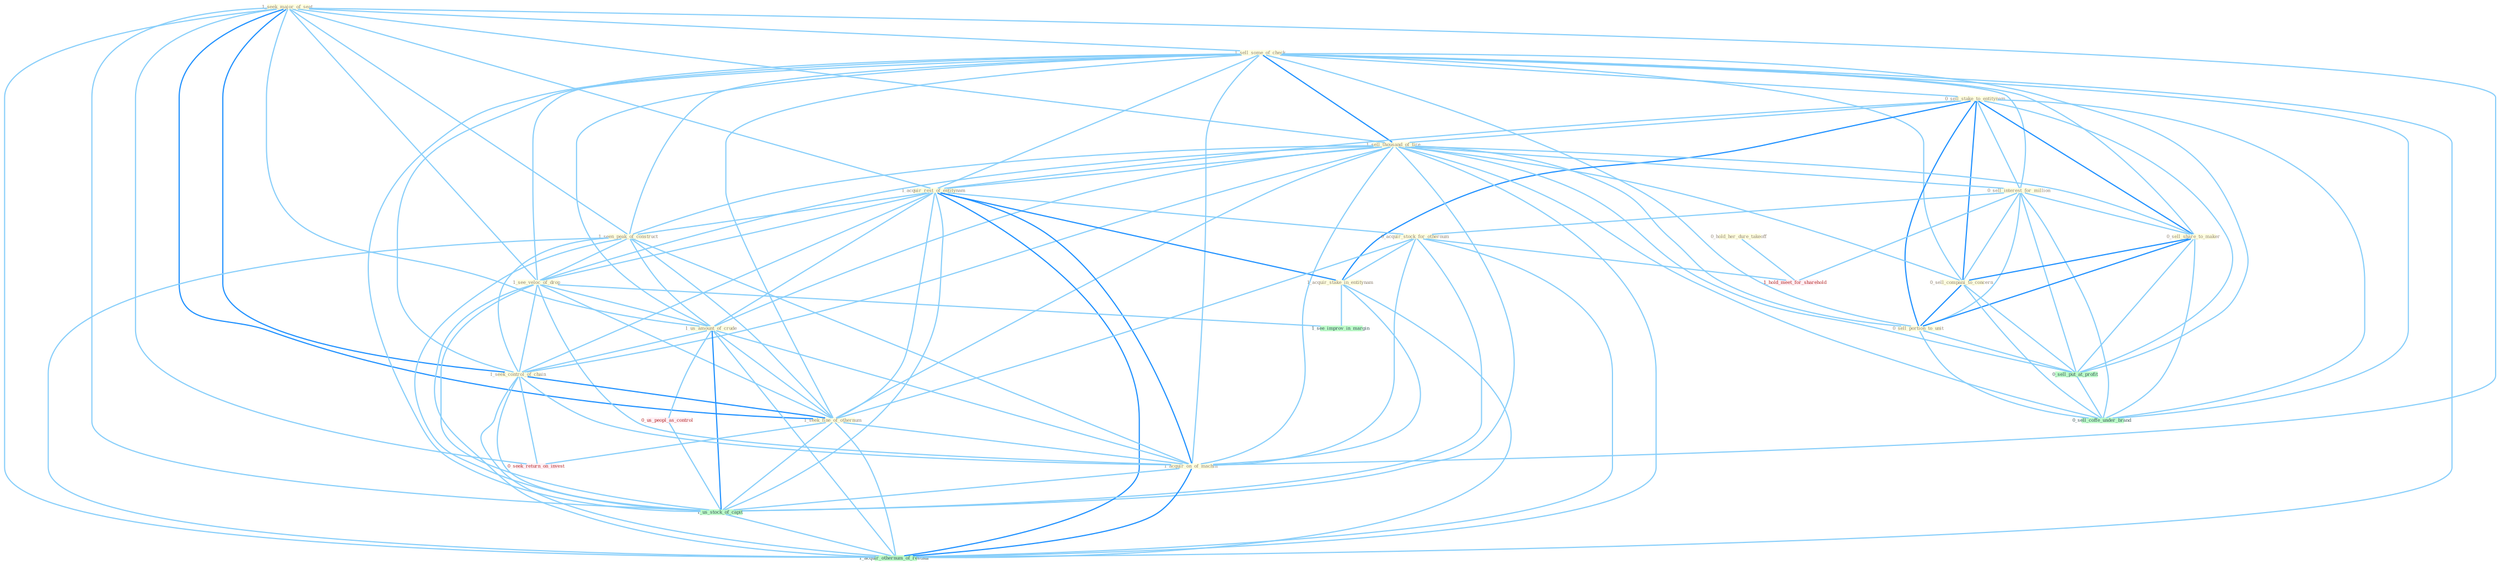 Graph G{ 
    node
    [shape=polygon,style=filled,width=.5,height=.06,color="#BDFCC9",fixedsize=true,fontsize=4,
    fontcolor="#2f4f4f"];
    {node
    [color="#ffffe0", fontcolor="#8b7d6b"] "1_seek_major_of_seat " "1_sell_some_of_check " "0_sell_stake_to_entitynam " "0_hold_her_dure_takeoff " "1_sell_thousand_of_tire " "1_acquir_rest_of_entitynam " "0_sell_interest_for_million " "1_seen_peak_of_construct " "1_see_veloc_of_drop " "1_us_amount_of_crude " "0_sell_share_to_maker " "0_acquir_stock_for_othernum " "1_acquir_stake_in_entitynam " "0_sell_compani_to_concern " "0_sell_portion_to_unit " "1_seek_control_of_chain " "1_seek_fine_of_othernum " "1_acquir_on_of_machin "}
{node [color="#fff0f5", fontcolor="#b22222"] "0_us_peopl_as_control " "0_seek_return_on_invest " "1_hold_meet_for_sharehold "}
edge [color="#B0E2FF"];

	"1_seek_major_of_seat " -- "1_sell_some_of_check " [w="1", color="#87cefa" ];
	"1_seek_major_of_seat " -- "1_sell_thousand_of_tire " [w="1", color="#87cefa" ];
	"1_seek_major_of_seat " -- "1_acquir_rest_of_entitynam " [w="1", color="#87cefa" ];
	"1_seek_major_of_seat " -- "1_seen_peak_of_construct " [w="1", color="#87cefa" ];
	"1_seek_major_of_seat " -- "1_see_veloc_of_drop " [w="1", color="#87cefa" ];
	"1_seek_major_of_seat " -- "1_us_amount_of_crude " [w="1", color="#87cefa" ];
	"1_seek_major_of_seat " -- "1_seek_control_of_chain " [w="2", color="#1e90ff" , len=0.8];
	"1_seek_major_of_seat " -- "1_seek_fine_of_othernum " [w="2", color="#1e90ff" , len=0.8];
	"1_seek_major_of_seat " -- "1_acquir_on_of_machin " [w="1", color="#87cefa" ];
	"1_seek_major_of_seat " -- "0_seek_return_on_invest " [w="1", color="#87cefa" ];
	"1_seek_major_of_seat " -- "1_us_stock_of_capit " [w="1", color="#87cefa" ];
	"1_seek_major_of_seat " -- "1_acquir_othernum_of_restaur " [w="1", color="#87cefa" ];
	"1_sell_some_of_check " -- "0_sell_stake_to_entitynam " [w="1", color="#87cefa" ];
	"1_sell_some_of_check " -- "1_sell_thousand_of_tire " [w="2", color="#1e90ff" , len=0.8];
	"1_sell_some_of_check " -- "1_acquir_rest_of_entitynam " [w="1", color="#87cefa" ];
	"1_sell_some_of_check " -- "0_sell_interest_for_million " [w="1", color="#87cefa" ];
	"1_sell_some_of_check " -- "1_seen_peak_of_construct " [w="1", color="#87cefa" ];
	"1_sell_some_of_check " -- "1_see_veloc_of_drop " [w="1", color="#87cefa" ];
	"1_sell_some_of_check " -- "1_us_amount_of_crude " [w="1", color="#87cefa" ];
	"1_sell_some_of_check " -- "0_sell_share_to_maker " [w="1", color="#87cefa" ];
	"1_sell_some_of_check " -- "0_sell_compani_to_concern " [w="1", color="#87cefa" ];
	"1_sell_some_of_check " -- "0_sell_portion_to_unit " [w="1", color="#87cefa" ];
	"1_sell_some_of_check " -- "1_seek_control_of_chain " [w="1", color="#87cefa" ];
	"1_sell_some_of_check " -- "1_seek_fine_of_othernum " [w="1", color="#87cefa" ];
	"1_sell_some_of_check " -- "1_acquir_on_of_machin " [w="1", color="#87cefa" ];
	"1_sell_some_of_check " -- "0_sell_put_at_profit " [w="1", color="#87cefa" ];
	"1_sell_some_of_check " -- "1_us_stock_of_capit " [w="1", color="#87cefa" ];
	"1_sell_some_of_check " -- "0_sell_coffe_under_brand " [w="1", color="#87cefa" ];
	"1_sell_some_of_check " -- "1_acquir_othernum_of_restaur " [w="1", color="#87cefa" ];
	"0_sell_stake_to_entitynam " -- "1_sell_thousand_of_tire " [w="1", color="#87cefa" ];
	"0_sell_stake_to_entitynam " -- "1_acquir_rest_of_entitynam " [w="1", color="#87cefa" ];
	"0_sell_stake_to_entitynam " -- "0_sell_interest_for_million " [w="1", color="#87cefa" ];
	"0_sell_stake_to_entitynam " -- "0_sell_share_to_maker " [w="2", color="#1e90ff" , len=0.8];
	"0_sell_stake_to_entitynam " -- "1_acquir_stake_in_entitynam " [w="2", color="#1e90ff" , len=0.8];
	"0_sell_stake_to_entitynam " -- "0_sell_compani_to_concern " [w="2", color="#1e90ff" , len=0.8];
	"0_sell_stake_to_entitynam " -- "0_sell_portion_to_unit " [w="2", color="#1e90ff" , len=0.8];
	"0_sell_stake_to_entitynam " -- "0_sell_put_at_profit " [w="1", color="#87cefa" ];
	"0_sell_stake_to_entitynam " -- "0_sell_coffe_under_brand " [w="1", color="#87cefa" ];
	"0_hold_her_dure_takeoff " -- "1_hold_meet_for_sharehold " [w="1", color="#87cefa" ];
	"1_sell_thousand_of_tire " -- "1_acquir_rest_of_entitynam " [w="1", color="#87cefa" ];
	"1_sell_thousand_of_tire " -- "0_sell_interest_for_million " [w="1", color="#87cefa" ];
	"1_sell_thousand_of_tire " -- "1_seen_peak_of_construct " [w="1", color="#87cefa" ];
	"1_sell_thousand_of_tire " -- "1_see_veloc_of_drop " [w="1", color="#87cefa" ];
	"1_sell_thousand_of_tire " -- "1_us_amount_of_crude " [w="1", color="#87cefa" ];
	"1_sell_thousand_of_tire " -- "0_sell_share_to_maker " [w="1", color="#87cefa" ];
	"1_sell_thousand_of_tire " -- "0_sell_compani_to_concern " [w="1", color="#87cefa" ];
	"1_sell_thousand_of_tire " -- "0_sell_portion_to_unit " [w="1", color="#87cefa" ];
	"1_sell_thousand_of_tire " -- "1_seek_control_of_chain " [w="1", color="#87cefa" ];
	"1_sell_thousand_of_tire " -- "1_seek_fine_of_othernum " [w="1", color="#87cefa" ];
	"1_sell_thousand_of_tire " -- "1_acquir_on_of_machin " [w="1", color="#87cefa" ];
	"1_sell_thousand_of_tire " -- "0_sell_put_at_profit " [w="1", color="#87cefa" ];
	"1_sell_thousand_of_tire " -- "1_us_stock_of_capit " [w="1", color="#87cefa" ];
	"1_sell_thousand_of_tire " -- "0_sell_coffe_under_brand " [w="1", color="#87cefa" ];
	"1_sell_thousand_of_tire " -- "1_acquir_othernum_of_restaur " [w="1", color="#87cefa" ];
	"1_acquir_rest_of_entitynam " -- "1_seen_peak_of_construct " [w="1", color="#87cefa" ];
	"1_acquir_rest_of_entitynam " -- "1_see_veloc_of_drop " [w="1", color="#87cefa" ];
	"1_acquir_rest_of_entitynam " -- "1_us_amount_of_crude " [w="1", color="#87cefa" ];
	"1_acquir_rest_of_entitynam " -- "0_acquir_stock_for_othernum " [w="1", color="#87cefa" ];
	"1_acquir_rest_of_entitynam " -- "1_acquir_stake_in_entitynam " [w="2", color="#1e90ff" , len=0.8];
	"1_acquir_rest_of_entitynam " -- "1_seek_control_of_chain " [w="1", color="#87cefa" ];
	"1_acquir_rest_of_entitynam " -- "1_seek_fine_of_othernum " [w="1", color="#87cefa" ];
	"1_acquir_rest_of_entitynam " -- "1_acquir_on_of_machin " [w="2", color="#1e90ff" , len=0.8];
	"1_acquir_rest_of_entitynam " -- "1_us_stock_of_capit " [w="1", color="#87cefa" ];
	"1_acquir_rest_of_entitynam " -- "1_acquir_othernum_of_restaur " [w="2", color="#1e90ff" , len=0.8];
	"0_sell_interest_for_million " -- "0_sell_share_to_maker " [w="1", color="#87cefa" ];
	"0_sell_interest_for_million " -- "0_acquir_stock_for_othernum " [w="1", color="#87cefa" ];
	"0_sell_interest_for_million " -- "0_sell_compani_to_concern " [w="1", color="#87cefa" ];
	"0_sell_interest_for_million " -- "0_sell_portion_to_unit " [w="1", color="#87cefa" ];
	"0_sell_interest_for_million " -- "0_sell_put_at_profit " [w="1", color="#87cefa" ];
	"0_sell_interest_for_million " -- "0_sell_coffe_under_brand " [w="1", color="#87cefa" ];
	"0_sell_interest_for_million " -- "1_hold_meet_for_sharehold " [w="1", color="#87cefa" ];
	"1_seen_peak_of_construct " -- "1_see_veloc_of_drop " [w="1", color="#87cefa" ];
	"1_seen_peak_of_construct " -- "1_us_amount_of_crude " [w="1", color="#87cefa" ];
	"1_seen_peak_of_construct " -- "1_seek_control_of_chain " [w="1", color="#87cefa" ];
	"1_seen_peak_of_construct " -- "1_seek_fine_of_othernum " [w="1", color="#87cefa" ];
	"1_seen_peak_of_construct " -- "1_acquir_on_of_machin " [w="1", color="#87cefa" ];
	"1_seen_peak_of_construct " -- "1_us_stock_of_capit " [w="1", color="#87cefa" ];
	"1_seen_peak_of_construct " -- "1_acquir_othernum_of_restaur " [w="1", color="#87cefa" ];
	"1_see_veloc_of_drop " -- "1_us_amount_of_crude " [w="1", color="#87cefa" ];
	"1_see_veloc_of_drop " -- "1_seek_control_of_chain " [w="1", color="#87cefa" ];
	"1_see_veloc_of_drop " -- "1_seek_fine_of_othernum " [w="1", color="#87cefa" ];
	"1_see_veloc_of_drop " -- "1_acquir_on_of_machin " [w="1", color="#87cefa" ];
	"1_see_veloc_of_drop " -- "1_us_stock_of_capit " [w="1", color="#87cefa" ];
	"1_see_veloc_of_drop " -- "1_see_improv_in_margin " [w="1", color="#87cefa" ];
	"1_see_veloc_of_drop " -- "1_acquir_othernum_of_restaur " [w="1", color="#87cefa" ];
	"1_us_amount_of_crude " -- "1_seek_control_of_chain " [w="1", color="#87cefa" ];
	"1_us_amount_of_crude " -- "1_seek_fine_of_othernum " [w="1", color="#87cefa" ];
	"1_us_amount_of_crude " -- "1_acquir_on_of_machin " [w="1", color="#87cefa" ];
	"1_us_amount_of_crude " -- "0_us_peopl_as_control " [w="1", color="#87cefa" ];
	"1_us_amount_of_crude " -- "1_us_stock_of_capit " [w="2", color="#1e90ff" , len=0.8];
	"1_us_amount_of_crude " -- "1_acquir_othernum_of_restaur " [w="1", color="#87cefa" ];
	"0_sell_share_to_maker " -- "0_sell_compani_to_concern " [w="2", color="#1e90ff" , len=0.8];
	"0_sell_share_to_maker " -- "0_sell_portion_to_unit " [w="2", color="#1e90ff" , len=0.8];
	"0_sell_share_to_maker " -- "0_sell_put_at_profit " [w="1", color="#87cefa" ];
	"0_sell_share_to_maker " -- "0_sell_coffe_under_brand " [w="1", color="#87cefa" ];
	"0_acquir_stock_for_othernum " -- "1_acquir_stake_in_entitynam " [w="1", color="#87cefa" ];
	"0_acquir_stock_for_othernum " -- "1_seek_fine_of_othernum " [w="1", color="#87cefa" ];
	"0_acquir_stock_for_othernum " -- "1_acquir_on_of_machin " [w="1", color="#87cefa" ];
	"0_acquir_stock_for_othernum " -- "1_us_stock_of_capit " [w="1", color="#87cefa" ];
	"0_acquir_stock_for_othernum " -- "1_hold_meet_for_sharehold " [w="1", color="#87cefa" ];
	"0_acquir_stock_for_othernum " -- "1_acquir_othernum_of_restaur " [w="1", color="#87cefa" ];
	"1_acquir_stake_in_entitynam " -- "1_acquir_on_of_machin " [w="1", color="#87cefa" ];
	"1_acquir_stake_in_entitynam " -- "1_see_improv_in_margin " [w="1", color="#87cefa" ];
	"1_acquir_stake_in_entitynam " -- "1_acquir_othernum_of_restaur " [w="1", color="#87cefa" ];
	"0_sell_compani_to_concern " -- "0_sell_portion_to_unit " [w="2", color="#1e90ff" , len=0.8];
	"0_sell_compani_to_concern " -- "0_sell_put_at_profit " [w="1", color="#87cefa" ];
	"0_sell_compani_to_concern " -- "0_sell_coffe_under_brand " [w="1", color="#87cefa" ];
	"0_sell_portion_to_unit " -- "0_sell_put_at_profit " [w="1", color="#87cefa" ];
	"0_sell_portion_to_unit " -- "0_sell_coffe_under_brand " [w="1", color="#87cefa" ];
	"1_seek_control_of_chain " -- "1_seek_fine_of_othernum " [w="2", color="#1e90ff" , len=0.8];
	"1_seek_control_of_chain " -- "1_acquir_on_of_machin " [w="1", color="#87cefa" ];
	"1_seek_control_of_chain " -- "0_seek_return_on_invest " [w="1", color="#87cefa" ];
	"1_seek_control_of_chain " -- "1_us_stock_of_capit " [w="1", color="#87cefa" ];
	"1_seek_control_of_chain " -- "1_acquir_othernum_of_restaur " [w="1", color="#87cefa" ];
	"1_seek_fine_of_othernum " -- "1_acquir_on_of_machin " [w="1", color="#87cefa" ];
	"1_seek_fine_of_othernum " -- "0_seek_return_on_invest " [w="1", color="#87cefa" ];
	"1_seek_fine_of_othernum " -- "1_us_stock_of_capit " [w="1", color="#87cefa" ];
	"1_seek_fine_of_othernum " -- "1_acquir_othernum_of_restaur " [w="1", color="#87cefa" ];
	"1_acquir_on_of_machin " -- "1_us_stock_of_capit " [w="1", color="#87cefa" ];
	"1_acquir_on_of_machin " -- "1_acquir_othernum_of_restaur " [w="2", color="#1e90ff" , len=0.8];
	"0_us_peopl_as_control " -- "1_us_stock_of_capit " [w="1", color="#87cefa" ];
	"0_sell_put_at_profit " -- "0_sell_coffe_under_brand " [w="1", color="#87cefa" ];
	"1_us_stock_of_capit " -- "1_acquir_othernum_of_restaur " [w="1", color="#87cefa" ];
}